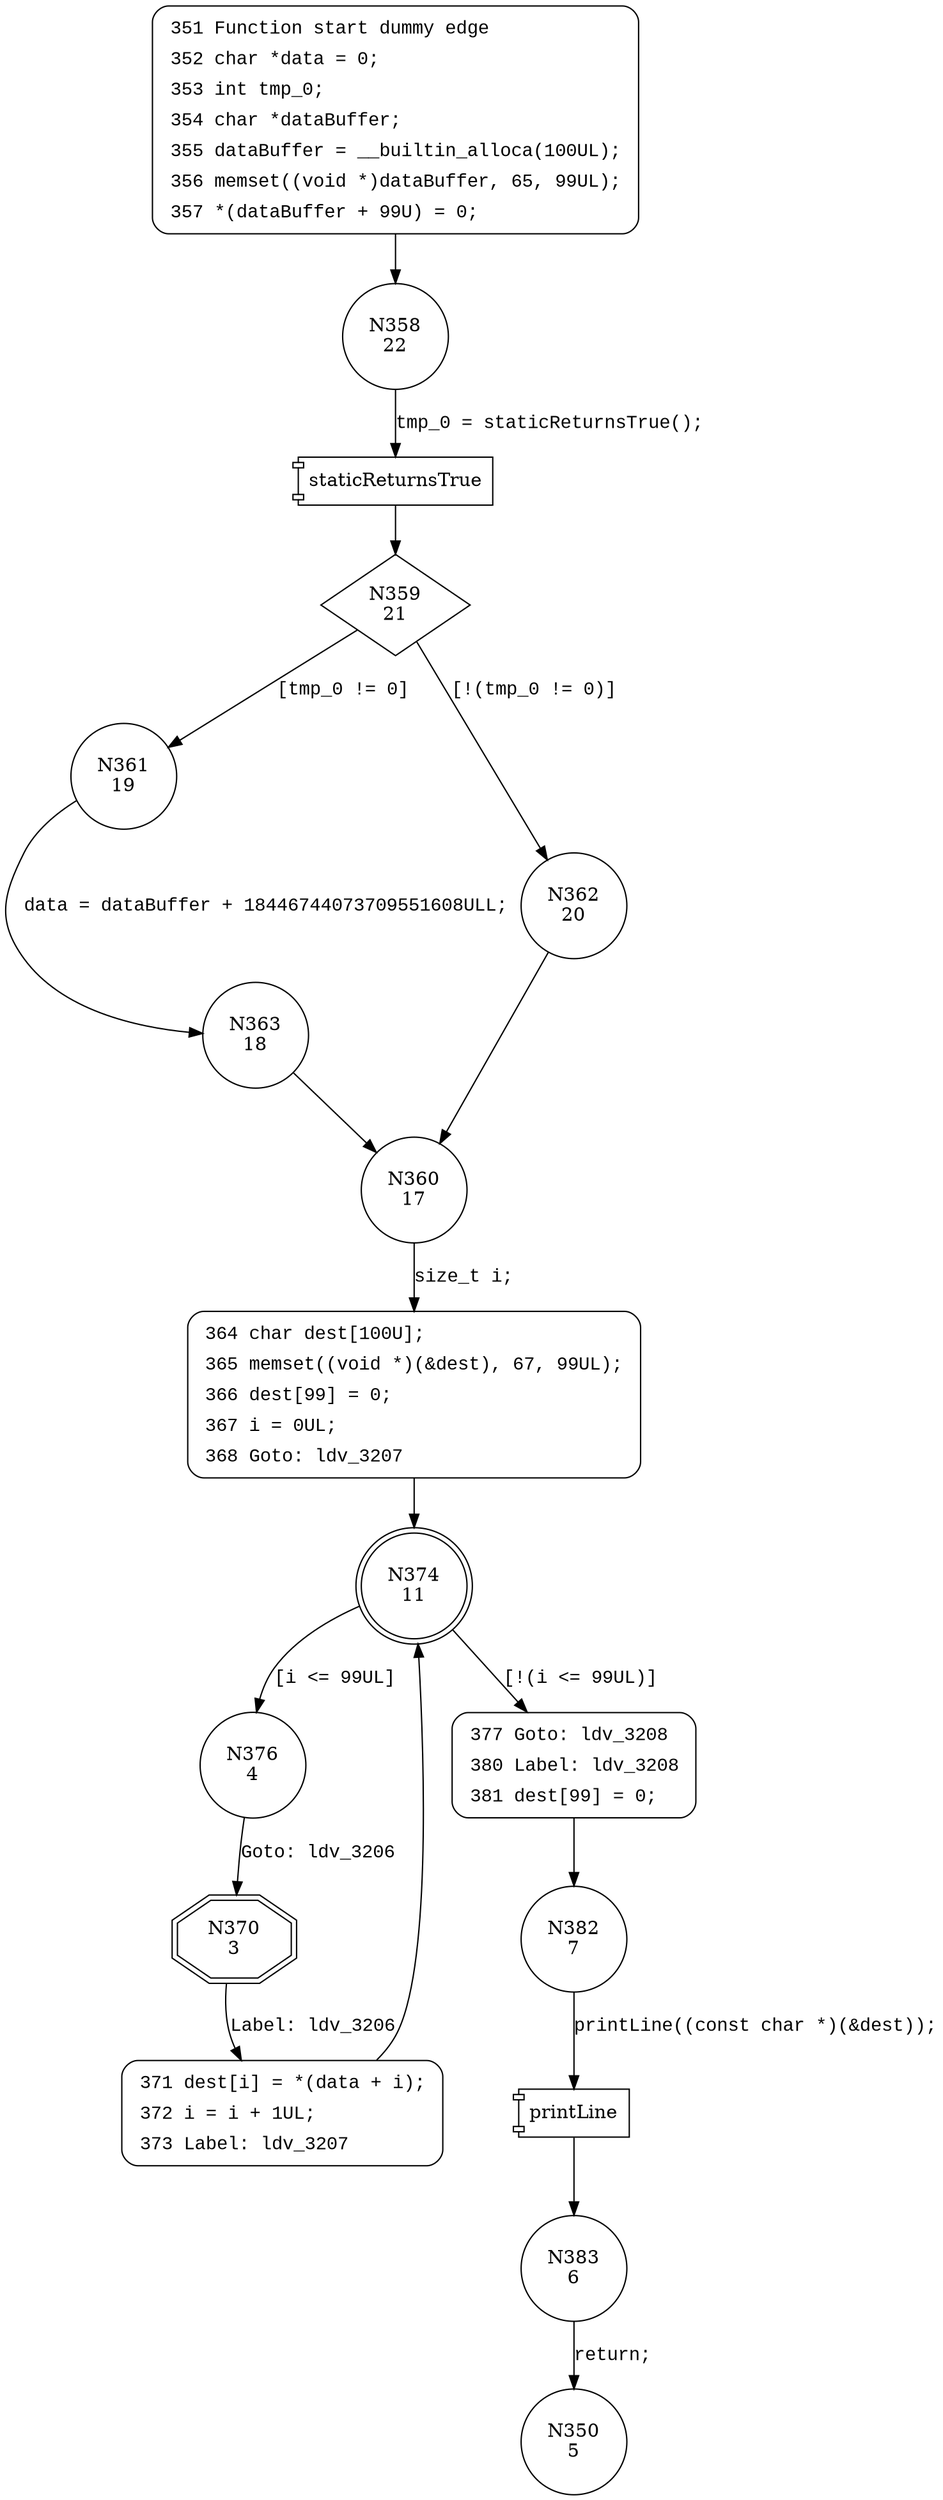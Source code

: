 digraph CWE127_Buffer_Underread__char_alloca_loop_08_bad {
358 [shape="circle" label="N358\n22"]
359 [shape="diamond" label="N359\n21"]
361 [shape="circle" label="N361\n19"]
362 [shape="circle" label="N362\n20"]
360 [shape="circle" label="N360\n17"]
364 [shape="circle" label="N364\n16"]
374 [shape="doublecircle" label="N374\n11"]
376 [shape="circle" label="N376\n4"]
377 [shape="circle" label="N377\n10"]
382 [shape="circle" label="N382\n7"]
383 [shape="circle" label="N383\n6"]
370 [shape="doubleoctagon" label="N370\n3"]
371 [shape="circle" label="N371\n2"]
363 [shape="circle" label="N363\n18"]
350 [shape="circle" label="N350\n5"]
351 [style="filled,bold" penwidth="1" fillcolor="white" fontname="Courier New" shape="Mrecord" label=<<table border="0" cellborder="0" cellpadding="3" bgcolor="white"><tr><td align="right">351</td><td align="left">Function start dummy edge</td></tr><tr><td align="right">352</td><td align="left">char *data = 0;</td></tr><tr><td align="right">353</td><td align="left">int tmp_0;</td></tr><tr><td align="right">354</td><td align="left">char *dataBuffer;</td></tr><tr><td align="right">355</td><td align="left">dataBuffer = __builtin_alloca(100UL);</td></tr><tr><td align="right">356</td><td align="left">memset((void *)dataBuffer, 65, 99UL);</td></tr><tr><td align="right">357</td><td align="left">*(dataBuffer + 99U) = 0;</td></tr></table>>]
351 -> 358[label=""]
364 [style="filled,bold" penwidth="1" fillcolor="white" fontname="Courier New" shape="Mrecord" label=<<table border="0" cellborder="0" cellpadding="3" bgcolor="white"><tr><td align="right">364</td><td align="left">char dest[100U];</td></tr><tr><td align="right">365</td><td align="left">memset((void *)(&amp;dest), 67, 99UL);</td></tr><tr><td align="right">366</td><td align="left">dest[99] = 0;</td></tr><tr><td align="right">367</td><td align="left">i = 0UL;</td></tr><tr><td align="right">368</td><td align="left">Goto: ldv_3207</td></tr></table>>]
364 -> 374[label=""]
377 [style="filled,bold" penwidth="1" fillcolor="white" fontname="Courier New" shape="Mrecord" label=<<table border="0" cellborder="0" cellpadding="3" bgcolor="white"><tr><td align="right">377</td><td align="left">Goto: ldv_3208</td></tr><tr><td align="right">380</td><td align="left">Label: ldv_3208</td></tr><tr><td align="right">381</td><td align="left">dest[99] = 0;</td></tr></table>>]
377 -> 382[label=""]
371 [style="filled,bold" penwidth="1" fillcolor="white" fontname="Courier New" shape="Mrecord" label=<<table border="0" cellborder="0" cellpadding="3" bgcolor="white"><tr><td align="right">371</td><td align="left">dest[i] = *(data + i);</td></tr><tr><td align="right">372</td><td align="left">i = i + 1UL;</td></tr><tr><td align="right">373</td><td align="left">Label: ldv_3207</td></tr></table>>]
371 -> 374[label=""]
100001 [shape="component" label="staticReturnsTrue"]
358 -> 100001 [label="tmp_0 = staticReturnsTrue();" fontname="Courier New"]
100001 -> 359 [label="" fontname="Courier New"]
359 -> 361 [label="[tmp_0 != 0]" fontname="Courier New"]
359 -> 362 [label="[!(tmp_0 != 0)]" fontname="Courier New"]
360 -> 364 [label="size_t i;" fontname="Courier New"]
374 -> 376 [label="[i <= 99UL]" fontname="Courier New"]
374 -> 377 [label="[!(i <= 99UL)]" fontname="Courier New"]
100002 [shape="component" label="printLine"]
382 -> 100002 [label="printLine((const char *)(&dest));" fontname="Courier New"]
100002 -> 383 [label="" fontname="Courier New"]
376 -> 370 [label="Goto: ldv_3206" fontname="Courier New"]
370 -> 371 [label="Label: ldv_3206" fontname="Courier New"]
361 -> 363 [label="data = dataBuffer + 18446744073709551608ULL;" fontname="Courier New"]
362 -> 360 [label="" fontname="Courier New"]
383 -> 350 [label="return;" fontname="Courier New"]
363 -> 360 [label="" fontname="Courier New"]
}